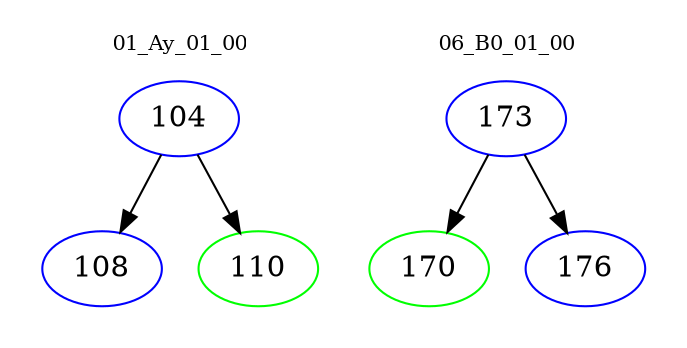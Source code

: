 digraph{
subgraph cluster_0 {
color = white
label = "01_Ay_01_00";
fontsize=10;
T0_104 [label="104", color="blue"]
T0_104 -> T0_108 [color="black"]
T0_108 [label="108", color="blue"]
T0_104 -> T0_110 [color="black"]
T0_110 [label="110", color="green"]
}
subgraph cluster_1 {
color = white
label = "06_B0_01_00";
fontsize=10;
T1_173 [label="173", color="blue"]
T1_173 -> T1_170 [color="black"]
T1_170 [label="170", color="green"]
T1_173 -> T1_176 [color="black"]
T1_176 [label="176", color="blue"]
}
}
